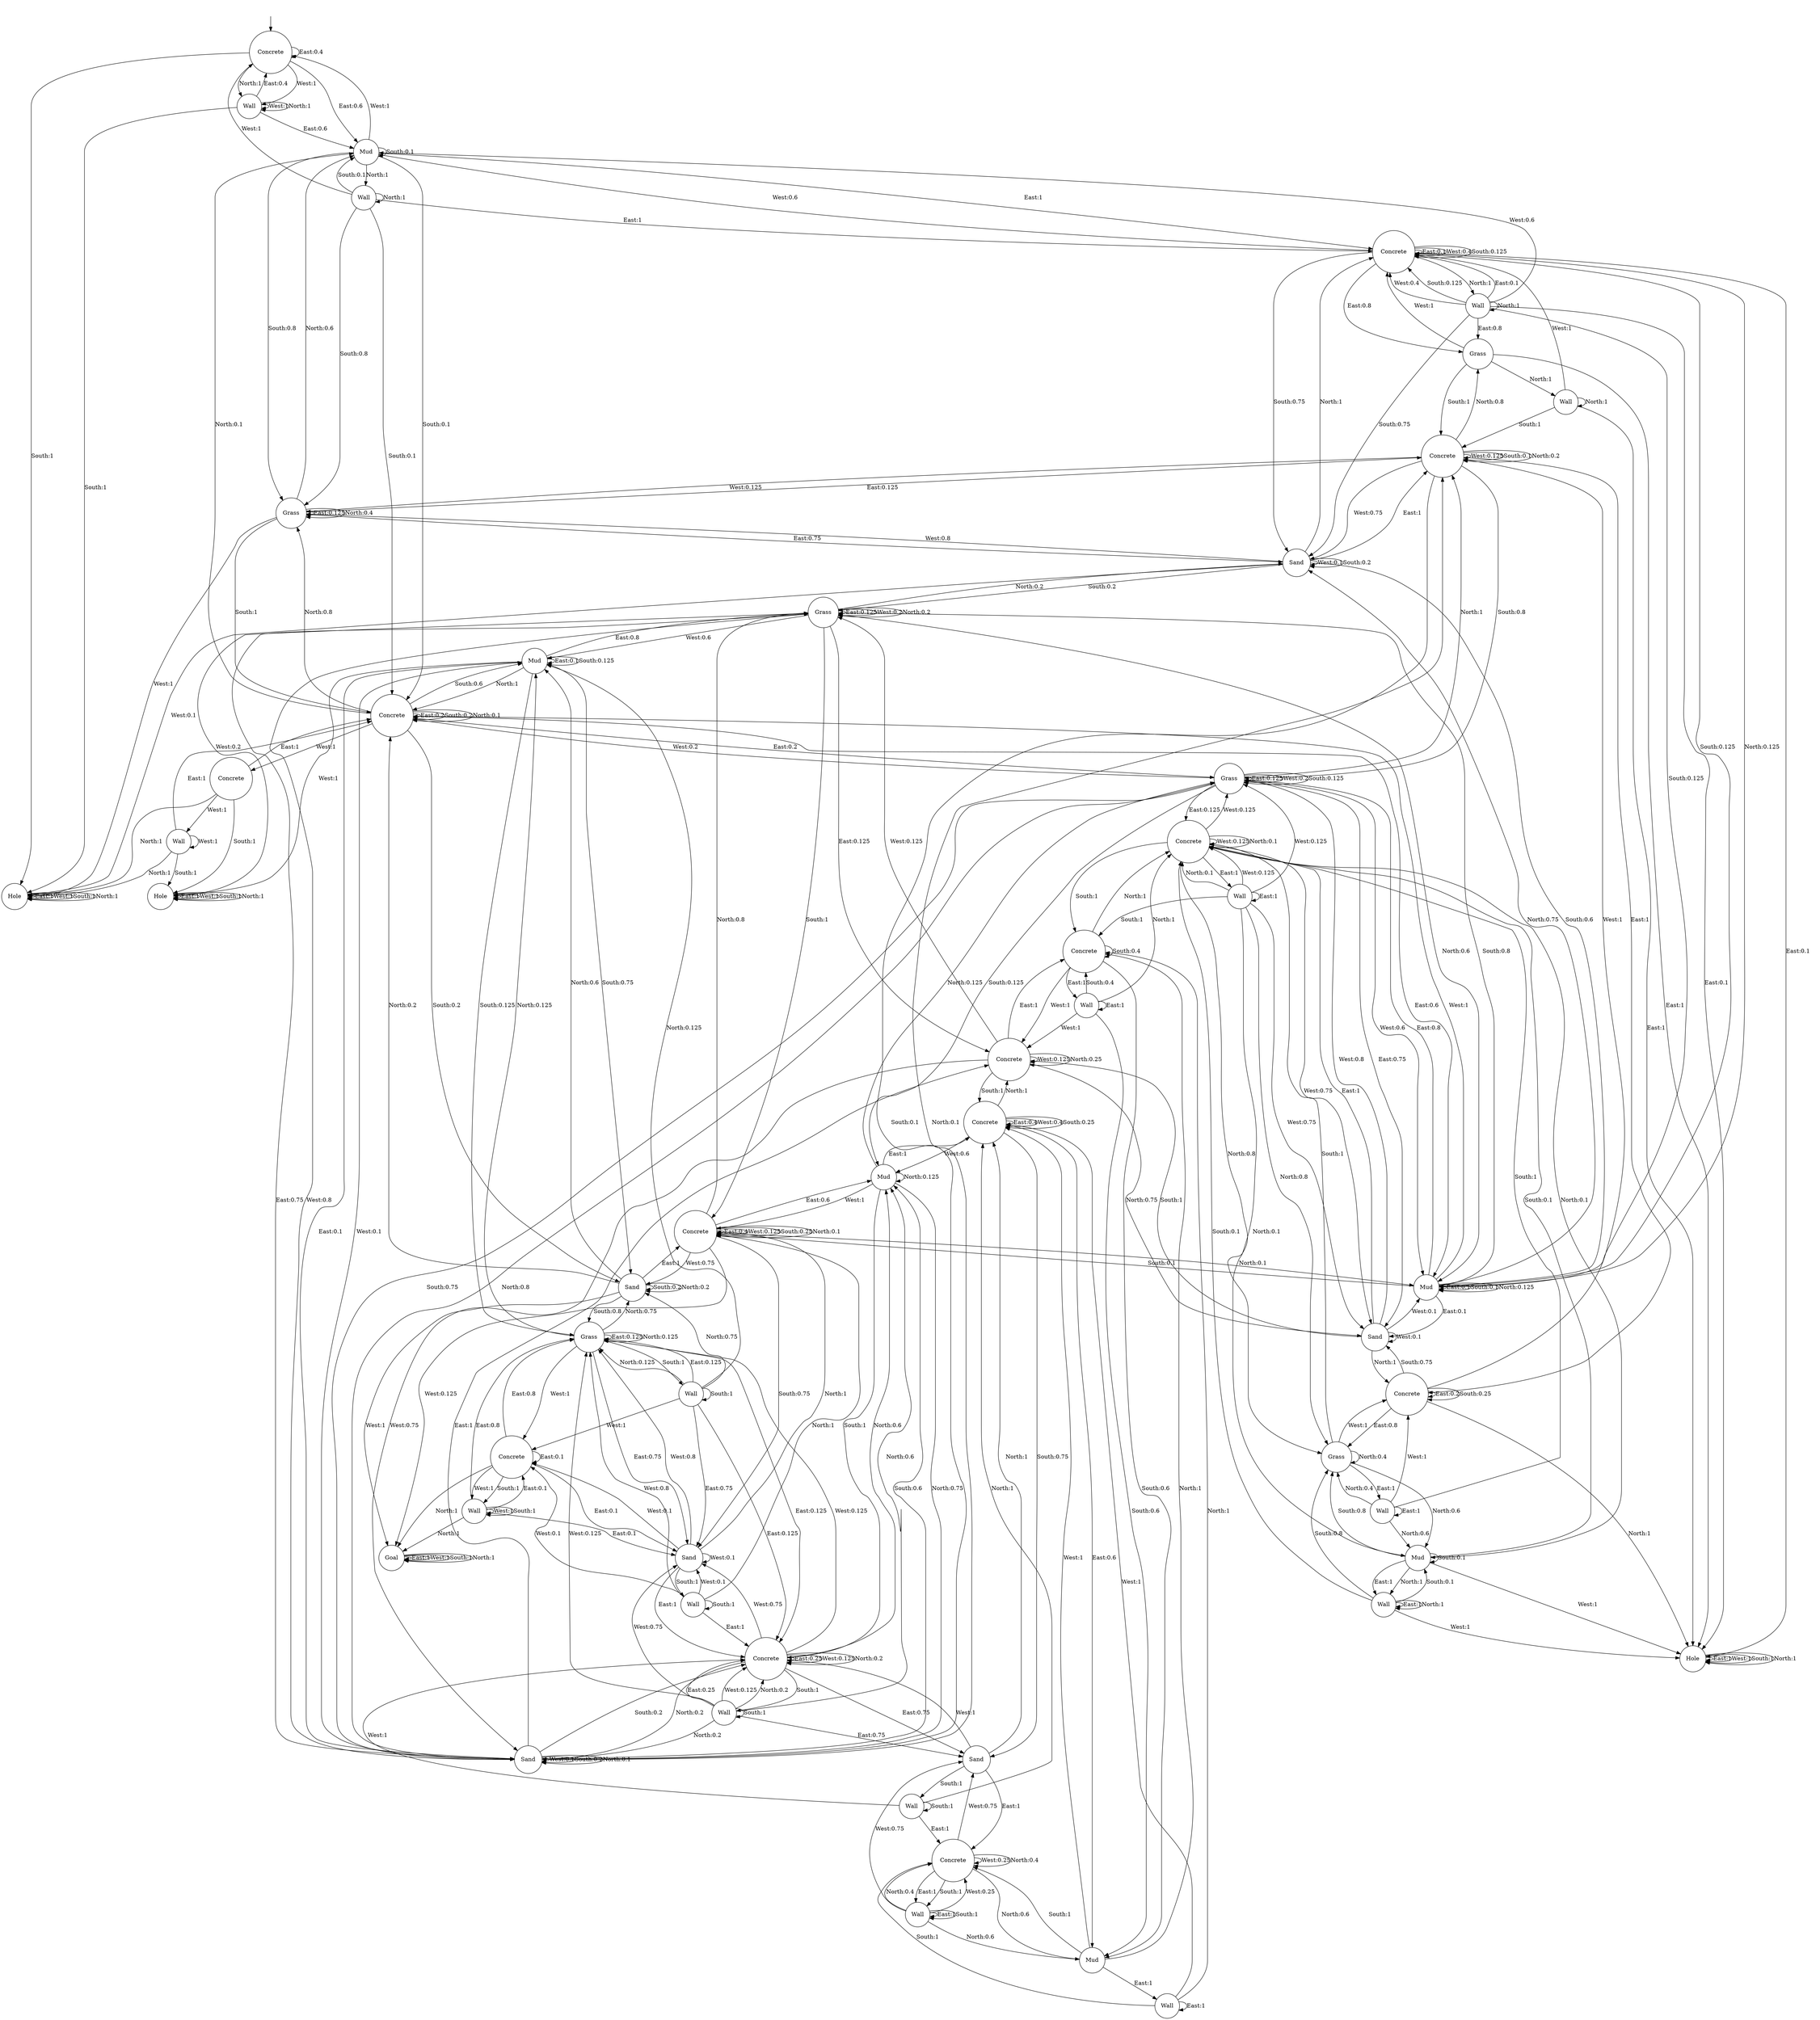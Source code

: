 digraph g {
__start0 [label="" shape="none"];
0 [shape="circle" label="Concrete"];
1 [shape="circle" label="Wall"];
2 [shape="circle" label="Hole"];
3 [shape="circle" label="Concrete"];
4 [shape="circle" label="Wall"];
5 [shape="circle" label="Hole"];
6 [shape="circle" label="Goal"];
7 [shape="circle" label="Concrete"];
8 [shape="circle" label="Wall"];
9 [shape="circle" label="Wall"];
10 [shape="circle" label="Mud"];
11 [shape="circle" label="Grass"];
12 [shape="circle" label="Concrete"];
13 [shape="circle" label="Mud"];
14 [shape="circle" label="Sand"];
15 [shape="circle" label="Wall"];
16 [shape="circle" label="Grass"];
17 [shape="circle" label="Concrete"];
18 [shape="circle" label="Wall"];
19 [shape="circle" label="Sand"];
20 [shape="circle" label="Mud"];
21 [shape="circle" label="Grass"];
22 [shape="circle" label="Concrete"];
23 [shape="circle" label="Wall"];
24 [shape="circle" label="Sand"];
25 [shape="circle" label="Wall"];
26 [shape="circle" label="Grass"];
27 [shape="circle" label="Concrete"];
28 [shape="circle" label="Grass"];
29 [shape="circle" label="Sand"];
30 [shape="circle" label="Mud"];
31 [shape="circle" label="Concrete"];
32 [shape="circle" label="Wall"];
33 [shape="circle" label="Hole"];
34 [shape="circle" label="Concrete"];
35 [shape="circle" label="Sand"];
36 [shape="circle" label="Concrete"];
37 [shape="circle" label="Concrete"];
38 [shape="circle" label="Wall"];
39 [shape="circle" label="Sand"];
40 [shape="circle" label="Wall"];
41 [shape="circle" label="Mud"];
42 [shape="circle" label="Wall"];
43 [shape="circle" label="Grass"];
44 [shape="circle" label="Concrete"];
45 [shape="circle" label="Wall"];
46 [shape="circle" label="Concrete"];
47 [shape="circle" label="Wall"];
48 [shape="circle" label="Wall"];
49 [shape="circle" label="Mud"];
50 [shape="circle" label="Concrete"];
51 [shape="circle" label="Wall"];
0 -> 0 [label="East:0.4"];
0 -> 10 [label="East:0.6"];
0 -> 1 [label="West:1"];
0 -> 2 [label="South:1"];
0 -> 1 [label="North:1"];
1 -> 0 [label="East:0.4"];
1 -> 10 [label="East:0.6"];
1 -> 1 [label="West:1"];
1 -> 2 [label="South:1"];
1 -> 1 [label="North:1"];
2 -> 2 [label="East:1"];
2 -> 2 [label="West:1"];
2 -> 2 [label="South:1"];
2 -> 2 [label="North:1"];
3 -> 12 [label="East:1"];
3 -> 4 [label="West:1"];
3 -> 5 [label="South:1"];
3 -> 2 [label="North:1"];
4 -> 12 [label="East:1"];
4 -> 4 [label="West:1"];
4 -> 5 [label="South:1"];
4 -> 2 [label="North:1"];
5 -> 5 [label="East:1"];
5 -> 5 [label="West:1"];
5 -> 5 [label="South:1"];
5 -> 5 [label="North:1"];
6 -> 6 [label="East:1"];
6 -> 6 [label="West:1"];
6 -> 6 [label="South:1"];
6 -> 6 [label="North:1"];
7 -> 7 [label="East:0.1"];
7 -> 16 [label="East:0.8"];
7 -> 24 [label="East:0.1"];
7 -> 8 [label="West:1"];
7 -> 8 [label="South:1"];
7 -> 6 [label="North:1"];
8 -> 7 [label="East:0.1"];
8 -> 16 [label="East:0.8"];
8 -> 24 [label="East:0.1"];
8 -> 8 [label="West:1"];
8 -> 8 [label="South:1"];
8 -> 6 [label="North:1"];
9 -> 17 [label="East:1"];
9 -> 0 [label="West:1"];
9 -> 10 [label="South:0.1"];
9 -> 11 [label="South:0.8"];
9 -> 12 [label="South:0.1"];
9 -> 9 [label="North:1"];
10 -> 17 [label="East:1"];
10 -> 0 [label="West:1"];
10 -> 10 [label="South:0.1"];
10 -> 11 [label="South:0.8"];
10 -> 12 [label="South:0.1"];
10 -> 9 [label="North:1"];
11 -> 11 [label="East:0.125"];
11 -> 19 [label="East:0.75"];
11 -> 27 [label="East:0.125"];
11 -> 2 [label="West:1"];
11 -> 12 [label="South:1"];
11 -> 10 [label="North:0.6"];
11 -> 11 [label="North:0.4"];
12 -> 12 [label="East:0.2"];
12 -> 20 [label="East:0.6"];
12 -> 28 [label="East:0.2"];
12 -> 3 [label="West:1"];
12 -> 12 [label="South:0.2"];
12 -> 13 [label="South:0.6"];
12 -> 14 [label="South:0.2"];
12 -> 10 [label="North:0.1"];
12 -> 11 [label="North:0.8"];
12 -> 12 [label="North:0.1"];
13 -> 13 [label="East:0.1"];
13 -> 21 [label="East:0.8"];
13 -> 29 [label="East:0.1"];
13 -> 5 [label="West:1"];
13 -> 13 [label="South:0.125"];
13 -> 14 [label="South:0.75"];
13 -> 16 [label="South:0.125"];
13 -> 12 [label="North:1"];
14 -> 22 [label="East:1"];
14 -> 6 [label="West:1"];
14 -> 14 [label="South:0.2"];
14 -> 16 [label="South:0.8"];
14 -> 12 [label="North:0.2"];
14 -> 13 [label="North:0.6"];
14 -> 14 [label="North:0.2"];
15 -> 16 [label="East:0.125"];
15 -> 24 [label="East:0.75"];
15 -> 31 [label="East:0.125"];
15 -> 7 [label="West:1"];
15 -> 15 [label="South:1"];
15 -> 13 [label="North:0.125"];
15 -> 14 [label="North:0.75"];
15 -> 16 [label="North:0.125"];
16 -> 16 [label="East:0.125"];
16 -> 24 [label="East:0.75"];
16 -> 31 [label="East:0.125"];
16 -> 7 [label="West:1"];
16 -> 15 [label="South:1"];
16 -> 13 [label="North:0.125"];
16 -> 14 [label="North:0.75"];
16 -> 16 [label="North:0.125"];
17 -> 17 [label="East:0.1"];
17 -> 26 [label="East:0.8"];
17 -> 33 [label="East:0.1"];
17 -> 10 [label="West:0.6"];
17 -> 17 [label="West:0.4"];
17 -> 17 [label="South:0.125"];
17 -> 19 [label="South:0.75"];
17 -> 20 [label="South:0.125"];
17 -> 18 [label="North:1"];
18 -> 17 [label="East:0.1"];
18 -> 26 [label="East:0.8"];
18 -> 33 [label="East:0.1"];
18 -> 10 [label="West:0.6"];
18 -> 17 [label="West:0.4"];
18 -> 17 [label="South:0.125"];
18 -> 19 [label="South:0.75"];
18 -> 20 [label="South:0.125"];
18 -> 18 [label="North:1"];
19 -> 27 [label="East:1"];
19 -> 2 [label="West:0.1"];
19 -> 11 [label="West:0.8"];
19 -> 19 [label="West:0.1"];
19 -> 19 [label="South:0.2"];
19 -> 20 [label="South:0.6"];
19 -> 21 [label="South:0.2"];
19 -> 17 [label="North:1"];
20 -> 20 [label="East:0.1"];
20 -> 28 [label="East:0.8"];
20 -> 35 [label="East:0.1"];
20 -> 12 [label="West:1"];
20 -> 20 [label="South:0.1"];
20 -> 21 [label="South:0.8"];
20 -> 22 [label="South:0.1"];
20 -> 17 [label="North:0.125"];
20 -> 19 [label="North:0.75"];
20 -> 20 [label="North:0.125"];
21 -> 21 [label="East:0.125"];
21 -> 29 [label="East:0.75"];
21 -> 36 [label="East:0.125"];
21 -> 5 [label="West:0.2"];
21 -> 13 [label="West:0.6"];
21 -> 21 [label="West:0.2"];
21 -> 22 [label="South:1"];
21 -> 19 [label="North:0.2"];
21 -> 20 [label="North:0.6"];
21 -> 21 [label="North:0.2"];
22 -> 22 [label="East:0.4"];
22 -> 30 [label="East:0.6"];
22 -> 6 [label="West:0.125"];
22 -> 14 [label="West:0.75"];
22 -> 22 [label="West:0.125"];
22 -> 22 [label="South:0.25"];
22 -> 24 [label="South:0.75"];
22 -> 20 [label="North:0.1"];
22 -> 21 [label="North:0.8"];
22 -> 22 [label="North:0.1"];
23 -> 31 [label="East:1"];
23 -> 7 [label="West:0.1"];
23 -> 16 [label="West:0.8"];
23 -> 24 [label="West:0.1"];
23 -> 23 [label="South:1"];
23 -> 22 [label="North:1"];
24 -> 31 [label="East:1"];
24 -> 7 [label="West:0.1"];
24 -> 16 [label="West:0.8"];
24 -> 24 [label="West:0.1"];
24 -> 23 [label="South:1"];
24 -> 22 [label="North:1"];
25 -> 33 [label="East:1"];
25 -> 17 [label="West:1"];
25 -> 27 [label="South:1"];
25 -> 25 [label="North:1"];
26 -> 33 [label="East:1"];
26 -> 17 [label="West:1"];
26 -> 27 [label="South:1"];
26 -> 25 [label="North:1"];
27 -> 34 [label="East:1"];
27 -> 11 [label="West:0.125"];
27 -> 19 [label="West:0.75"];
27 -> 27 [label="West:0.125"];
27 -> 27 [label="South:0.1"];
27 -> 28 [label="South:0.8"];
27 -> 29 [label="South:0.1"];
27 -> 26 [label="North:0.8"];
27 -> 27 [label="North:0.2"];
28 -> 28 [label="East:0.125"];
28 -> 35 [label="East:0.75"];
28 -> 44 [label="East:0.125"];
28 -> 12 [label="West:0.2"];
28 -> 20 [label="West:0.6"];
28 -> 28 [label="West:0.2"];
28 -> 28 [label="South:0.125"];
28 -> 29 [label="South:0.75"];
28 -> 30 [label="South:0.125"];
28 -> 27 [label="North:1"];
29 -> 36 [label="East:1"];
29 -> 13 [label="West:0.1"];
29 -> 21 [label="West:0.8"];
29 -> 29 [label="West:0.1"];
29 -> 29 [label="South:0.2"];
29 -> 30 [label="South:0.6"];
29 -> 31 [label="South:0.2"];
29 -> 27 [label="North:0.1"];
29 -> 28 [label="North:0.8"];
29 -> 29 [label="North:0.1"];
30 -> 37 [label="East:1"];
30 -> 22 [label="West:1"];
30 -> 31 [label="South:1"];
30 -> 28 [label="North:0.125"];
30 -> 29 [label="North:0.75"];
30 -> 30 [label="North:0.125"];
31 -> 31 [label="East:0.25"];
31 -> 39 [label="East:0.75"];
31 -> 16 [label="West:0.125"];
31 -> 24 [label="West:0.75"];
31 -> 31 [label="West:0.125"];
31 -> 32 [label="South:1"];
31 -> 29 [label="North:0.2"];
31 -> 30 [label="North:0.6"];
31 -> 31 [label="North:0.2"];
32 -> 31 [label="East:0.25"];
32 -> 39 [label="East:0.75"];
32 -> 16 [label="West:0.125"];
32 -> 24 [label="West:0.75"];
32 -> 31 [label="West:0.125"];
32 -> 32 [label="South:1"];
32 -> 29 [label="North:0.2"];
32 -> 30 [label="North:0.6"];
32 -> 31 [label="North:0.2"];
33 -> 33 [label="East:1"];
33 -> 33 [label="West:1"];
33 -> 33 [label="South:1"];
33 -> 33 [label="North:1"];
34 -> 34 [label="East:0.2"];
34 -> 43 [label="East:0.8"];
34 -> 27 [label="West:1"];
34 -> 34 [label="South:0.25"];
34 -> 35 [label="South:0.75"];
34 -> 33 [label="North:1"];
35 -> 44 [label="East:1"];
35 -> 20 [label="West:0.1"];
35 -> 28 [label="West:0.8"];
35 -> 35 [label="West:0.1"];
35 -> 36 [label="South:1"];
35 -> 34 [label="North:1"];
36 -> 46 [label="East:1"];
36 -> 21 [label="West:0.125"];
36 -> 29 [label="West:0.75"];
36 -> 36 [label="West:0.125"];
36 -> 37 [label="South:1"];
36 -> 35 [label="North:0.75"];
36 -> 36 [label="North:0.25"];
37 -> 37 [label="East:0.4"];
37 -> 49 [label="East:0.6"];
37 -> 30 [label="West:0.6"];
37 -> 37 [label="West:0.4"];
37 -> 37 [label="South:0.25"];
37 -> 39 [label="South:0.75"];
37 -> 36 [label="North:1"];
38 -> 50 [label="East:1"];
38 -> 31 [label="West:1"];
38 -> 38 [label="South:1"];
38 -> 37 [label="North:1"];
39 -> 50 [label="East:1"];
39 -> 31 [label="West:1"];
39 -> 38 [label="South:1"];
39 -> 37 [label="North:1"];
40 -> 40 [label="East:1"];
40 -> 33 [label="West:1"];
40 -> 41 [label="South:0.1"];
40 -> 43 [label="South:0.8"];
40 -> 44 [label="South:0.1"];
40 -> 40 [label="North:1"];
41 -> 40 [label="East:1"];
41 -> 33 [label="West:1"];
41 -> 41 [label="South:0.1"];
41 -> 43 [label="South:0.8"];
41 -> 44 [label="South:0.1"];
41 -> 40 [label="North:1"];
42 -> 42 [label="East:1"];
42 -> 34 [label="West:1"];
42 -> 44 [label="South:1"];
42 -> 41 [label="North:0.6"];
42 -> 43 [label="North:0.4"];
43 -> 42 [label="East:1"];
43 -> 34 [label="West:1"];
43 -> 44 [label="South:1"];
43 -> 41 [label="North:0.6"];
43 -> 43 [label="North:0.4"];
44 -> 45 [label="East:1"];
44 -> 28 [label="West:0.125"];
44 -> 35 [label="West:0.75"];
44 -> 44 [label="West:0.125"];
44 -> 46 [label="South:1"];
44 -> 41 [label="North:0.1"];
44 -> 43 [label="North:0.8"];
44 -> 44 [label="North:0.1"];
45 -> 45 [label="East:1"];
45 -> 28 [label="West:0.125"];
45 -> 35 [label="West:0.75"];
45 -> 44 [label="West:0.125"];
45 -> 46 [label="South:1"];
45 -> 41 [label="North:0.1"];
45 -> 43 [label="North:0.8"];
45 -> 44 [label="North:0.1"];
46 -> 47 [label="East:1"];
46 -> 36 [label="West:1"];
46 -> 46 [label="South:0.4"];
46 -> 49 [label="South:0.6"];
46 -> 44 [label="North:1"];
47 -> 47 [label="East:1"];
47 -> 36 [label="West:1"];
47 -> 46 [label="South:0.4"];
47 -> 49 [label="South:0.6"];
47 -> 44 [label="North:1"];
48 -> 48 [label="East:1"];
48 -> 37 [label="West:1"];
48 -> 50 [label="South:1"];
48 -> 46 [label="North:1"];
49 -> 48 [label="East:1"];
49 -> 37 [label="West:1"];
49 -> 50 [label="South:1"];
49 -> 46 [label="North:1"];
50 -> 51 [label="East:1"];
50 -> 39 [label="West:0.75"];
50 -> 50 [label="West:0.25"];
50 -> 51 [label="South:1"];
50 -> 49 [label="North:0.6"];
50 -> 50 [label="North:0.4"];
51 -> 51 [label="East:1"];
51 -> 39 [label="West:0.75"];
51 -> 50 [label="West:0.25"];
51 -> 51 [label="South:1"];
51 -> 49 [label="North:0.6"];
51 -> 50 [label="North:0.4"];
__start0 -> 0;
}
